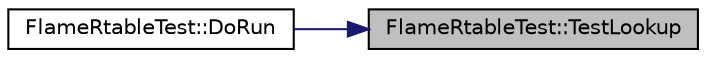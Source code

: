 digraph "FlameRtableTest::TestLookup"
{
 // LATEX_PDF_SIZE
  edge [fontname="Helvetica",fontsize="10",labelfontname="Helvetica",labelfontsize="10"];
  node [fontname="Helvetica",fontsize="10",shape=record];
  rankdir="RL";
  Node1 [label="FlameRtableTest::TestLookup",height=0.2,width=0.4,color="black", fillcolor="grey75", style="filled", fontcolor="black",tooltip="Test Add apth and lookup path;."];
  Node1 -> Node2 [dir="back",color="midnightblue",fontsize="10",style="solid",fontname="Helvetica"];
  Node2 [label="FlameRtableTest::DoRun",height=0.2,width=0.4,color="black", fillcolor="white", style="filled",URL="$class_flame_rtable_test.html#acc465c9fd35c2ece212f63ee5f7bbe07",tooltip="Implementation to actually run this TestCase."];
}
